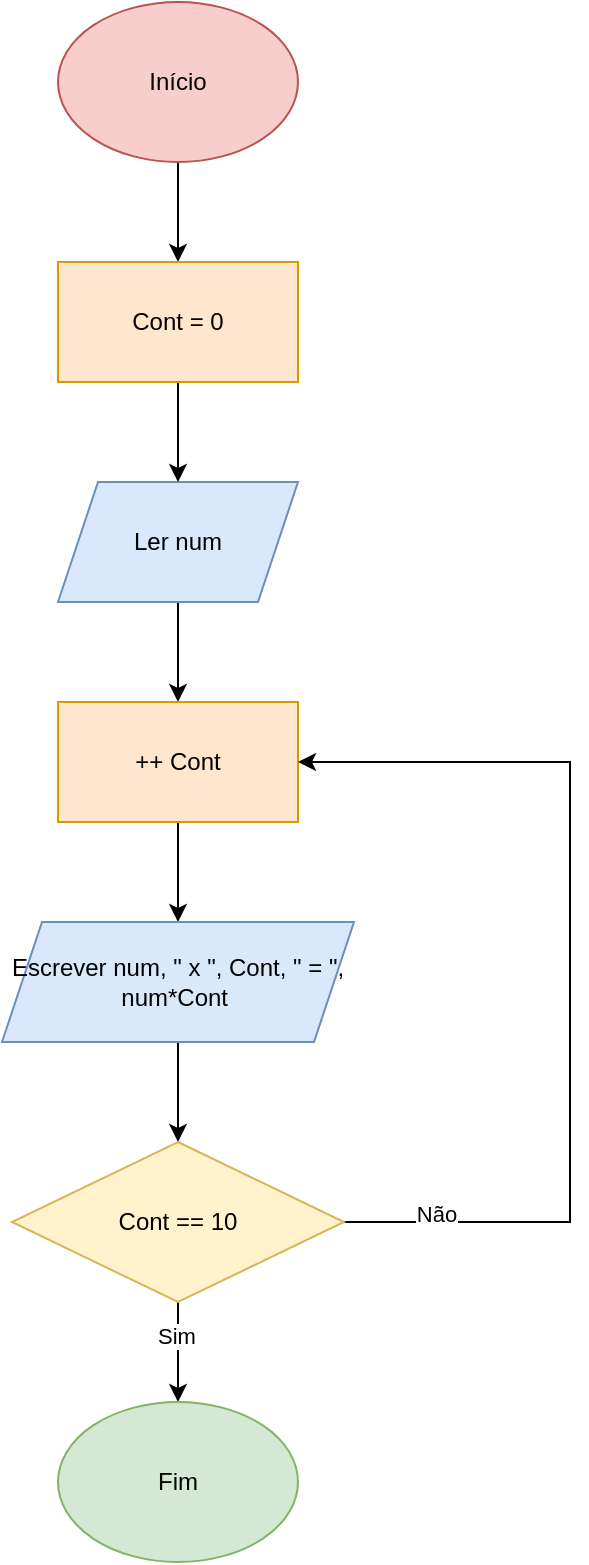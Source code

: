 <mxfile version="28.2.5">
  <diagram name="Página-1" id="S7YTJ9rorQyaULHSOZtd">
    <mxGraphModel dx="1418" dy="786" grid="1" gridSize="10" guides="1" tooltips="1" connect="1" arrows="1" fold="1" page="1" pageScale="1" pageWidth="827" pageHeight="1169" background="#ffffff" math="0" shadow="0">
      <root>
        <mxCell id="0" />
        <mxCell id="1" parent="0" />
        <mxCell id="sZH2aLDt-uR4K2a4QQyU-22" value="" style="edgeStyle=orthogonalEdgeStyle;rounded=0;orthogonalLoop=1;jettySize=auto;html=1;" edge="1" parent="1" source="uxtN9aGpHG5_g07FjMfj-32" target="sZH2aLDt-uR4K2a4QQyU-17">
          <mxGeometry relative="1" as="geometry" />
        </mxCell>
        <mxCell id="uxtN9aGpHG5_g07FjMfj-32" value="Início" style="ellipse;whiteSpace=wrap;html=1;fillColor=#f8cecc;strokeColor=#b85450;" parent="1" vertex="1">
          <mxGeometry x="354" y="40" width="120" height="80" as="geometry" />
        </mxCell>
        <mxCell id="sZH2aLDt-uR4K2a4QQyU-24" value="" style="edgeStyle=orthogonalEdgeStyle;rounded=0;orthogonalLoop=1;jettySize=auto;html=1;" edge="1" parent="1" source="sZH2aLDt-uR4K2a4QQyU-1" target="sZH2aLDt-uR4K2a4QQyU-18">
          <mxGeometry relative="1" as="geometry" />
        </mxCell>
        <mxCell id="sZH2aLDt-uR4K2a4QQyU-1" value="Ler num" style="shape=parallelogram;perimeter=parallelogramPerimeter;whiteSpace=wrap;html=1;fixedSize=1;fillColor=#dae8fc;strokeColor=#6c8ebf;" vertex="1" parent="1">
          <mxGeometry x="354" y="280" width="120" height="60" as="geometry" />
        </mxCell>
        <mxCell id="sZH2aLDt-uR4K2a4QQyU-23" value="" style="edgeStyle=orthogonalEdgeStyle;rounded=0;orthogonalLoop=1;jettySize=auto;html=1;" edge="1" parent="1" source="sZH2aLDt-uR4K2a4QQyU-17" target="sZH2aLDt-uR4K2a4QQyU-1">
          <mxGeometry relative="1" as="geometry" />
        </mxCell>
        <mxCell id="sZH2aLDt-uR4K2a4QQyU-17" value="Cont = 0" style="rounded=0;whiteSpace=wrap;html=1;fillColor=#ffe6cc;strokeColor=#d79b00;" vertex="1" parent="1">
          <mxGeometry x="354" y="170" width="120" height="60" as="geometry" />
        </mxCell>
        <mxCell id="sZH2aLDt-uR4K2a4QQyU-25" value="" style="edgeStyle=orthogonalEdgeStyle;rounded=0;orthogonalLoop=1;jettySize=auto;html=1;" edge="1" parent="1" source="sZH2aLDt-uR4K2a4QQyU-18" target="sZH2aLDt-uR4K2a4QQyU-19">
          <mxGeometry relative="1" as="geometry" />
        </mxCell>
        <mxCell id="sZH2aLDt-uR4K2a4QQyU-18" value="++ Cont" style="rounded=0;whiteSpace=wrap;html=1;fillColor=#ffe6cc;strokeColor=#d79b00;" vertex="1" parent="1">
          <mxGeometry x="354" y="390" width="120" height="60" as="geometry" />
        </mxCell>
        <mxCell id="sZH2aLDt-uR4K2a4QQyU-26" value="" style="edgeStyle=orthogonalEdgeStyle;rounded=0;orthogonalLoop=1;jettySize=auto;html=1;" edge="1" parent="1" source="sZH2aLDt-uR4K2a4QQyU-19" target="sZH2aLDt-uR4K2a4QQyU-20">
          <mxGeometry relative="1" as="geometry" />
        </mxCell>
        <mxCell id="sZH2aLDt-uR4K2a4QQyU-19" value="Escrever num, &quot; x &quot;, Cont, &quot; = &quot;, num*Cont&amp;nbsp;" style="shape=parallelogram;perimeter=parallelogramPerimeter;whiteSpace=wrap;html=1;fixedSize=1;fillColor=#dae8fc;strokeColor=#6c8ebf;" vertex="1" parent="1">
          <mxGeometry x="326" y="500" width="176" height="60" as="geometry" />
        </mxCell>
        <mxCell id="sZH2aLDt-uR4K2a4QQyU-27" value="" style="edgeStyle=orthogonalEdgeStyle;rounded=0;orthogonalLoop=1;jettySize=auto;html=1;" edge="1" parent="1" source="sZH2aLDt-uR4K2a4QQyU-20" target="sZH2aLDt-uR4K2a4QQyU-21">
          <mxGeometry relative="1" as="geometry" />
        </mxCell>
        <mxCell id="sZH2aLDt-uR4K2a4QQyU-30" value="Sim" style="edgeLabel;html=1;align=center;verticalAlign=middle;resizable=0;points=[];" vertex="1" connectable="0" parent="sZH2aLDt-uR4K2a4QQyU-27">
          <mxGeometry x="-0.32" y="-1" relative="1" as="geometry">
            <mxPoint as="offset" />
          </mxGeometry>
        </mxCell>
        <mxCell id="sZH2aLDt-uR4K2a4QQyU-28" style="edgeStyle=orthogonalEdgeStyle;rounded=0;orthogonalLoop=1;jettySize=auto;html=1;" edge="1" parent="1" source="sZH2aLDt-uR4K2a4QQyU-20" target="sZH2aLDt-uR4K2a4QQyU-18">
          <mxGeometry relative="1" as="geometry">
            <Array as="points">
              <mxPoint x="610" y="650" />
              <mxPoint x="610" y="420" />
            </Array>
          </mxGeometry>
        </mxCell>
        <mxCell id="sZH2aLDt-uR4K2a4QQyU-29" value="Não" style="edgeLabel;html=1;align=center;verticalAlign=middle;resizable=0;points=[];" vertex="1" connectable="0" parent="sZH2aLDt-uR4K2a4QQyU-28">
          <mxGeometry x="-0.808" y="4" relative="1" as="geometry">
            <mxPoint as="offset" />
          </mxGeometry>
        </mxCell>
        <mxCell id="sZH2aLDt-uR4K2a4QQyU-20" value="Cont == 10" style="rhombus;whiteSpace=wrap;html=1;fillColor=#fff2cc;strokeColor=#d6b656;" vertex="1" parent="1">
          <mxGeometry x="331" y="610" width="166" height="80" as="geometry" />
        </mxCell>
        <mxCell id="sZH2aLDt-uR4K2a4QQyU-21" value="Fim" style="ellipse;whiteSpace=wrap;html=1;fillColor=#d5e8d4;strokeColor=#82b366;" vertex="1" parent="1">
          <mxGeometry x="354" y="740" width="120" height="80" as="geometry" />
        </mxCell>
      </root>
    </mxGraphModel>
  </diagram>
</mxfile>
